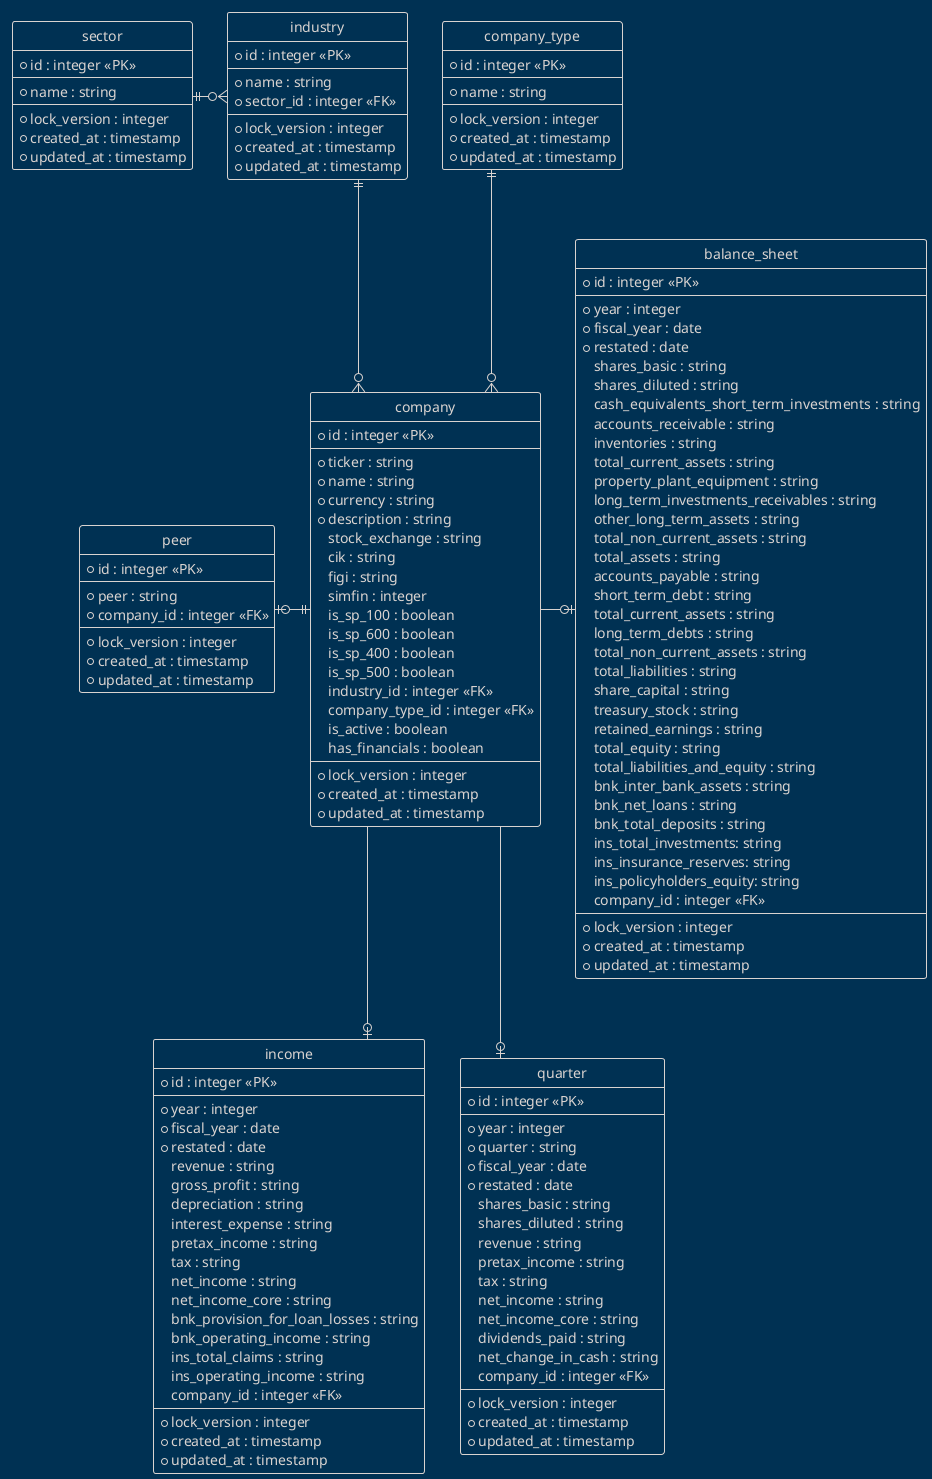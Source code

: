 @startuml
' Style
!theme blueprint
hide circle
skinparam linetype ortho

entity sector {
    * id : integer <<PK>>
    ---
    * name : string
    ---
    * lock_version : integer
    * created_at : timestamp
    * updated_at : timestamp
}

entity industry {
    * id : integer <<PK>>
    ---
    * name : string
    * sector_id : integer <<FK>>
    ---
    * lock_version : integer
    * created_at : timestamp
    * updated_at : timestamp
}

entity company_type {
    * id : integer <<PK>>
    ---
    * name : string
    ---
    * lock_version : integer
    * created_at : timestamp
    * updated_at : timestamp
}

entity company {
    * id : integer <<PK>>
    ---
    * ticker : string
    * name : string
    * currency : string
    * description : string
    stock_exchange : string
    cik : string
    figi : string
    simfin : integer
    is_sp_100 : boolean
    is_sp_600 : boolean
    is_sp_400 : boolean
    is_sp_500 : boolean
    industry_id : integer <<FK>>
    company_type_id : integer <<FK>>
    is_active : boolean
    has_financials : boolean
    ---
    * lock_version : integer
    * created_at : timestamp
    * updated_at : timestamp
}

entity peer {
    * id : integer <<PK>>
    ---
    * peer : string
    * company_id : integer <<FK>>
    ---
    * lock_version : integer
    * created_at : timestamp
    * updated_at : timestamp
}

entity income {
    * id : integer <<PK>>
    ---
    * year : integer
    * fiscal_year : date
    * restated : date
    revenue : string
    gross_profit : string
    depreciation : string
    interest_expense : string
    pretax_income : string
    tax : string
    net_income : string
    net_income_core : string
    bnk_provision_for_loan_losses : string
    bnk_operating_income : string
    ins_total_claims : string
    ins_operating_income : string
    company_id : integer <<FK>>
    ---
    * lock_version : integer
    * created_at : timestamp
    * updated_at : timestamp
}

entity balance_sheet {
    * id : integer <<PK>>
    ---
    * year : integer
    * fiscal_year : date
    * restated : date
    shares_basic : string
    shares_diluted : string
    cash_equivalents_short_term_investments : string
    accounts_receivable : string
    inventories : string
    total_current_assets : string
    property_plant_equipment : string
    long_term_investments_receivables : string
    other_long_term_assets : string
    total_non_current_assets : string
    total_assets : string
    accounts_payable : string
    short_term_debt : string
    total_current_assets : string
    long_term_debts : string
    total_non_current_assets : string
    total_liabilities : string
    share_capital : string
    treasury_stock : string
    retained_earnings : string
    total_equity : string
    total_liabilities_and_equity : string
    bnk_inter_bank_assets : string
    bnk_net_loans : string
    bnk_total_deposits : string
    ins_total_investments: string
    ins_insurance_reserves: string
    ins_policyholders_equity: string
    company_id : integer <<FK>>
    ---
    * lock_version : integer
    * created_at : timestamp
    * updated_at : timestamp
}

entity quarter {
    * id : integer <<PK>>
    ---
    * year : integer
    * quarter : string
    * fiscal_year : date
    * restated : date
    shares_basic : string
    shares_diluted : string
    revenue : string
    pretax_income : string
    tax : string
    net_income : string
    net_income_core : string
    dividends_paid : string
    net_change_in_cash : string
    company_id : integer <<FK>>
    ---
    * lock_version : integer
    * created_at : timestamp
    * updated_at : timestamp
}

sector ||-right-o{ industry
industry ||--o{ company
company_type ||--o{ company
company ||-left-o| peer
company --o| income
company -right-o| balance_sheet
company --o| quarter
@enduml
